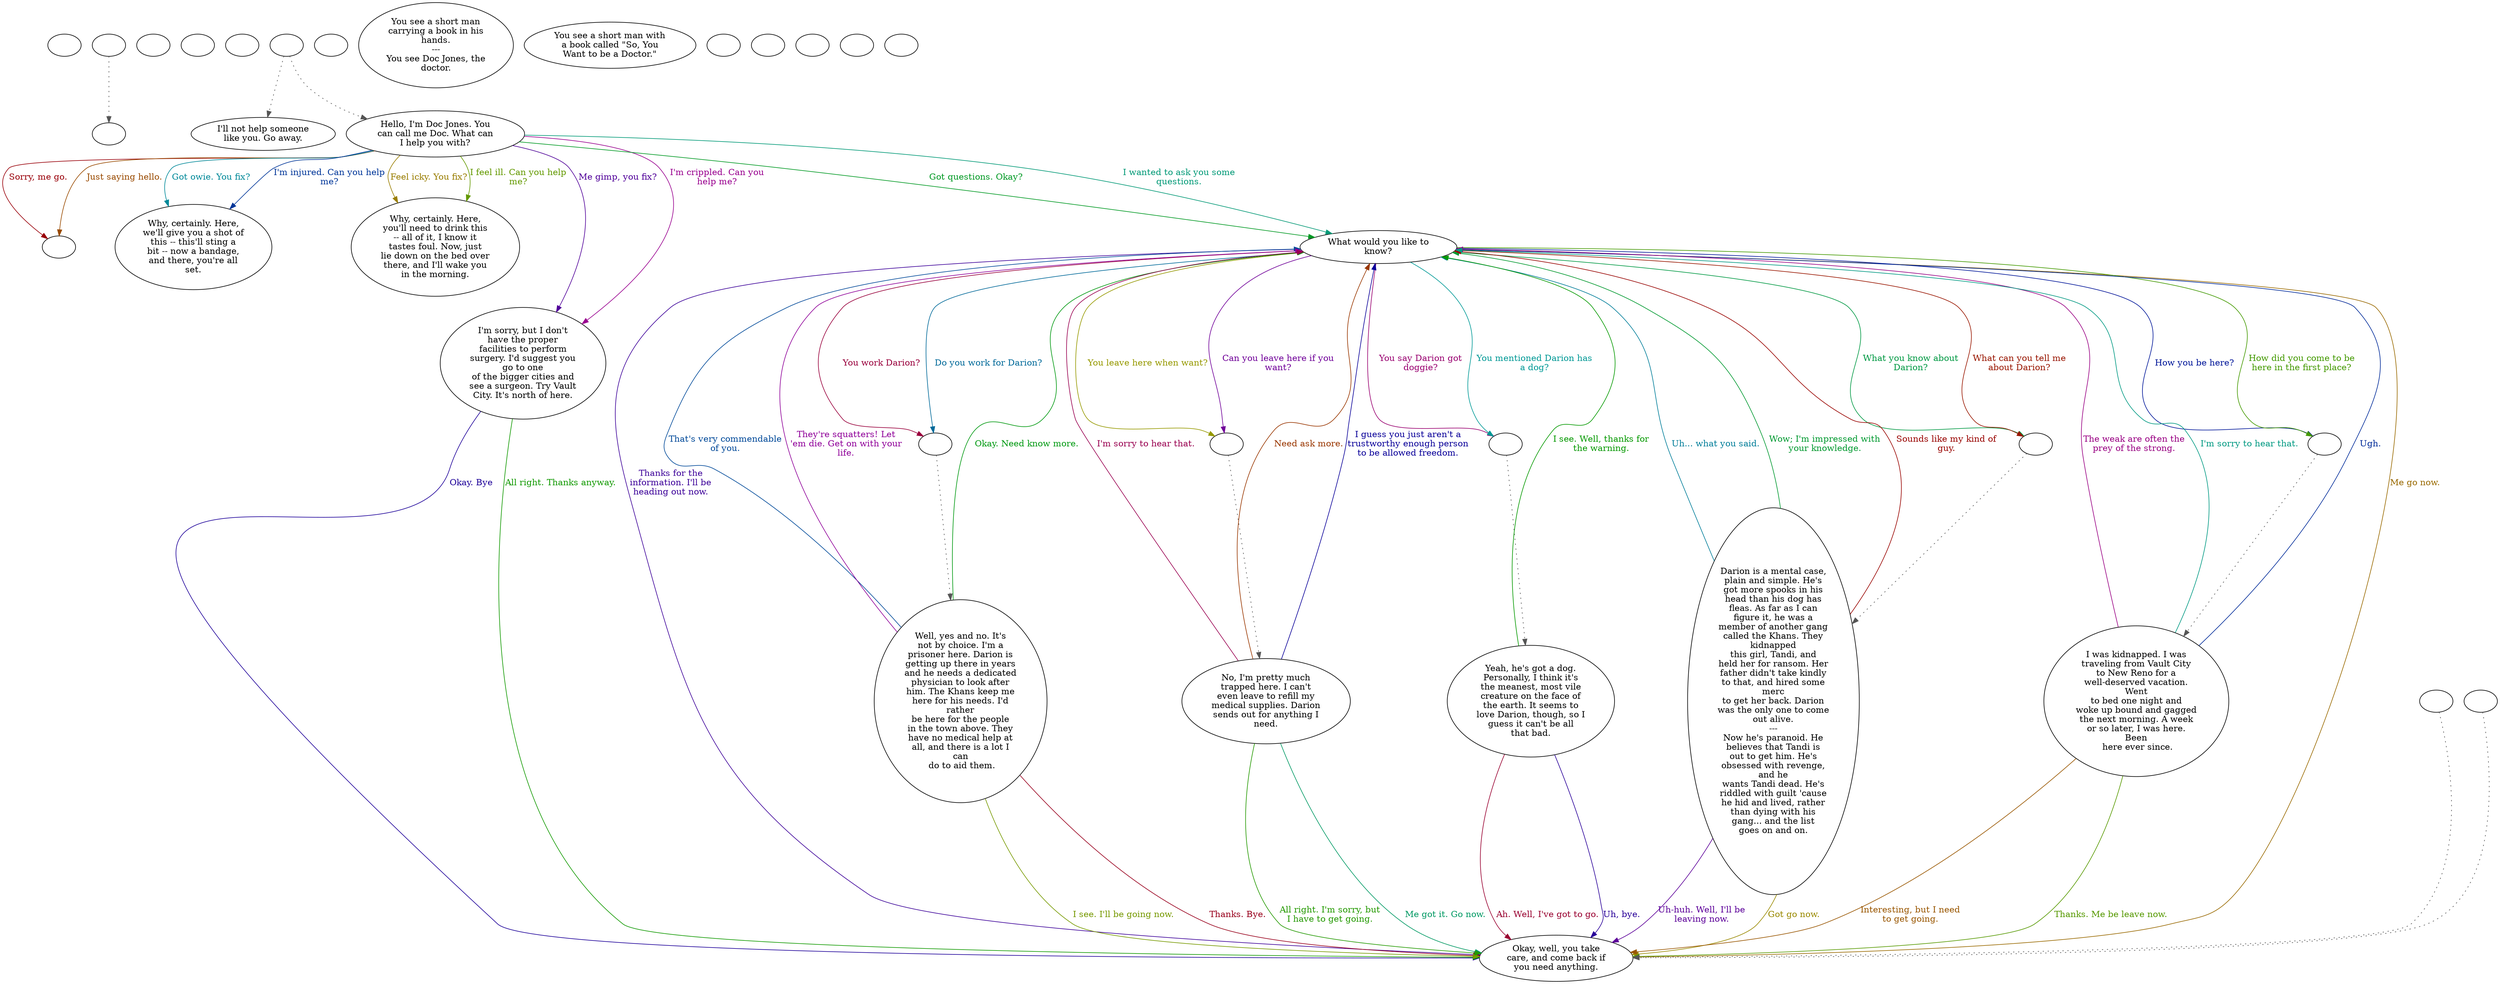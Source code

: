 digraph bcjones {
  "checkPartyMembersNearDoor" [style=filled       fillcolor="#FFFFFF"       color="#000000"]
  "checkPartyMembersNearDoor" [label=""]
  "old_pickup_p_proc" [style=filled       fillcolor="#FFFFFF"       color="#000000"]
  "old_pickup_p_proc" [label=""]
  "pickup_p_proc" [style=filled       fillcolor="#FFFFFF"       color="#000000"]
  "pickup_p_proc" -> "old_pickup_p_proc" [style=dotted color="#555555"]
  "pickup_p_proc" [label=""]
  "getTimeBit" [style=filled       fillcolor="#FFFFFF"       color="#000000"]
  "getTimeBit" [label=""]
  "start" [style=filled       fillcolor="#FFFFFF"       color="#000000"]
  "start" [label=""]
  "critter_p_proc" [style=filled       fillcolor="#FFFFFF"       color="#000000"]
  "critter_p_proc" [label=""]
  "talk_p_proc" [style=filled       fillcolor="#FFFFFF"       color="#000000"]
  "talk_p_proc" -> "Node011" [style=dotted color="#555555"]
  "talk_p_proc" -> "Node001" [style=dotted color="#555555"]
  "talk_p_proc" [label=""]
  "destroy_p_proc" [style=filled       fillcolor="#FFFFFF"       color="#000000"]
  "destroy_p_proc" [label=""]
  "look_at_p_proc" [style=filled       fillcolor="#FFFFFF"       color="#000000"]
  "look_at_p_proc" [label="You see a short man\ncarrying a book in his\nhands.\n---\nYou see Doc Jones, the\ndoctor."]
  "description_p_proc" [style=filled       fillcolor="#FFFFFF"       color="#000000"]
  "description_p_proc" [label="You see a short man with\na book called \"So, You\nWant to be a Doctor.\""]
  "use_skill_on_p_proc" [style=filled       fillcolor="#FFFFFF"       color="#000000"]
  "use_skill_on_p_proc" [label=""]
  "damage_p_proc" [style=filled       fillcolor="#FFFFFF"       color="#000000"]
  "damage_p_proc" [label=""]
  "map_enter_p_proc" [style=filled       fillcolor="#FFFFFF"       color="#000000"]
  "map_enter_p_proc" [label=""]
  "timed_event_p_proc" [style=filled       fillcolor="#FFFFFF"       color="#000000"]
  "timed_event_p_proc" [label=""]
  "Node998" [style=filled       fillcolor="#FFFFFF"       color="#000000"]
  "Node998" [label=""]
  "Node999" [style=filled       fillcolor="#FFFFFF"       color="#000000"]
  "Node999" [label=""]
  "Node001" [style=filled       fillcolor="#FFFFFF"       color="#000000"]
  "Node001" [label="Hello, I'm Doc Jones. You\ncan call me Doc. What can\nI help you with?"]
  "Node001" -> "Node002" [label="Got owie. You fix?" color="#008999" fontcolor="#008999"]
  "Node001" -> "Node003" [label="Feel icky. You fix?" color="#997D00" fontcolor="#997D00"]
  "Node001" -> "Node004" [label="Me gimp, you fix?" color="#500099" fontcolor="#500099"]
  "Node001" -> "Node005" [label="Got questions. Okay?" color="#009923" fontcolor="#009923"]
  "Node001" -> "Node999" [label="Sorry, me go." color="#990009" fontcolor="#990009"]
  "Node001" -> "Node002" [label="I'm injured. Can you help\nme?" color="#003699" fontcolor="#003699"]
  "Node001" -> "Node003" [label="I feel ill. Can you help\nme?" color="#639900" fontcolor="#639900"]
  "Node001" -> "Node004" [label="I'm crippled. Can you\nhelp me?" color="#99008F" fontcolor="#99008F"]
  "Node001" -> "Node005" [label="I wanted to ask you some\nquestions." color="#009976" fontcolor="#009976"]
  "Node001" -> "Node999" [label="Just saying hello." color="#994A00" fontcolor="#994A00"]
  "Node002" [style=filled       fillcolor="#FFFFFF"       color="#000000"]
  "Node002" [label="Why, certainly. Here,\nwe'll give you a shot of\nthis -- this'll sting a\nbit -- now a bandage,\nand there, you're all\nset."]
  "Node003" [style=filled       fillcolor="#FFFFFF"       color="#000000"]
  "Node003" [label="Why, certainly. Here,\nyou'll need to drink this\n-- all of it, I know it\ntastes foul. Now, just\nlie down on the bed over\nthere, and I'll wake you\nin the morning."]
  "Node004" [style=filled       fillcolor="#FFFFFF"       color="#000000"]
  "Node004" [label="I'm sorry, but I don't\nhave the proper\nfacilities to perform\nsurgery. I'd suggest you\ngo to one\nof the bigger cities and\nsee a surgeon. Try Vault\nCity. It's north of here."]
  "Node004" -> "Node012" [label="Okay. Bye" color="#1D0099" fontcolor="#1D0099"]
  "Node004" -> "Node012" [label="All right. Thanks anyway." color="#109900" fontcolor="#109900"]
  "Node005" [style=filled       fillcolor="#FFFFFF"       color="#000000"]
  "Node005" [label="What would you like to\nknow?"]
  "Node005" -> "Node006a" [label="You work Darion?" color="#99003C" fontcolor="#99003C"]
  "Node005" -> "Node006a" [label="Do you work for Darion?" color="#006999" fontcolor="#006999"]
  "Node005" -> "Node007a" [label="You leave here when want?" color="#969900" fontcolor="#969900"]
  "Node005" -> "Node007a" [label="Can you leave here if you\nwant?" color="#700099" fontcolor="#700099"]
  "Node005" -> "Node008a" [label="What you know about\nDarion?" color="#009943" fontcolor="#009943"]
  "Node005" -> "Node008a" [label="What can you tell me\nabout Darion?" color="#991600" fontcolor="#991600"]
  "Node005" -> "Node009a" [label="How you be here?" color="#001699" fontcolor="#001699"]
  "Node005" -> "Node009a" [label="How did you come to be\nhere in the first place?" color="#439900" fontcolor="#439900"]
  "Node005" -> "Node010a" [label="You say Darion got\ndoggie?" color="#990070" fontcolor="#990070"]
  "Node005" -> "Node010a" [label="You mentioned Darion has\na dog?" color="#009996" fontcolor="#009996"]
  "Node005" -> "Node012" [label="Me go now." color="#996900" fontcolor="#996900"]
  "Node005" -> "Node012" [label="Thanks for the\ninformation. I'll be\nheading out now." color="#3C0099" fontcolor="#3C0099"]
  "Node006" [style=filled       fillcolor="#FFFFFF"       color="#000000"]
  "Node006" [label="Well, yes and no. It's\nnot by choice. I'm a\nprisoner here. Darion is\ngetting up there in years\nand he needs a dedicated\nphysician to look after\nhim. The Khans keep me\nhere for his needs. I'd\nrather\nbe here for the people\nin the town above. They\nhave no medical help at\nall, and there is a lot I\ncan\n do to aid them."]
  "Node006" -> "Node005" [label="Okay. Need know more." color="#009910" fontcolor="#009910"]
  "Node006" -> "Node012" [label="Thanks. Bye." color="#99001D" fontcolor="#99001D"]
  "Node006" -> "Node005" [label="That's very commendable\nof you." color="#004999" fontcolor="#004999"]
  "Node006" -> "Node012" [label="I see. I'll be going now." color="#769900" fontcolor="#769900"]
  "Node006" -> "Node005" [label="They're squatters! Let\n'em die. Get on with your\nlife." color="#8F0099" fontcolor="#8F0099"]
  "Node007" [style=filled       fillcolor="#FFFFFF"       color="#000000"]
  "Node007" [label="No, I'm pretty much\ntrapped here. I can't\neven leave to refill my\nmedical supplies. Darion\nsends out for anything I\nneed."]
  "Node007" -> "Node012" [label="Me got it. Go now." color="#009963" fontcolor="#009963"]
  "Node007" -> "Node005" [label="Need ask more." color="#993600" fontcolor="#993600"]
  "Node007" -> "Node005" [label="I guess you just aren't a\ntrustworthy enough person\nto be allowed freedom." color="#090099" fontcolor="#090099"]
  "Node007" -> "Node012" [label="All right. I'm sorry, but\nI have to get going." color="#239900" fontcolor="#239900"]
  "Node007" -> "Node005" [label="I'm sorry to hear that." color="#990050" fontcolor="#990050"]
  "Node008" [style=filled       fillcolor="#FFFFFF"       color="#000000"]
  "Node008" [label="Darion is a mental case,\nplain and simple. He's\ngot more spooks in his\nhead than his dog has\nfleas. As far as I can\nfigure it, he was a\nmember of another gang\ncalled the Khans. They\nkidnapped\nthis girl, Tandi, and\nheld her for ransom. Her\nfather didn't take kindly\nto that, and hired some\nmerc\nto get her back. Darion\nwas the only one to come\nout alive.\n---\nNow he's paranoid. He\nbelieves that Tandi is\nout to get him. He's\nobsessed with revenge,\nand he\nwants Tandi dead. He's\nriddled with guilt 'cause\nhe hid and lived, rather\nthan dying with his\ngang... and the list\ngoes on and on."]
  "Node008" -> "Node005" [label="Uh... what you said." color="#007D99" fontcolor="#007D99"]
  "Node008" -> "Node012" [label="Got go now." color="#998900" fontcolor="#998900"]
  "Node008" -> "Node012" [label="Uh-huh. Well, I'll be\nleaving now." color="#5C0099" fontcolor="#5C0099"]
  "Node008" -> "Node005" [label="Wow; I'm impressed with\nyour knowledge." color="#00992F" fontcolor="#00992F"]
  "Node008" -> "Node005" [label="Sounds like my kind of\nguy." color="#990300" fontcolor="#990300"]
  "Node009" [style=filled       fillcolor="#FFFFFF"       color="#000000"]
  "Node009" [label="I was kidnapped. I was\ntraveling from Vault City\nto New Reno for a\nwell-deserved vacation.\nWent\nto bed one night and\nwoke up bound and gagged\nthe next morning. A week\nor so later, I was here.\nBeen\n here ever since."]
  "Node009" -> "Node005" [label="Ugh." color="#002A99" fontcolor="#002A99"]
  "Node009" -> "Node012" [label="Thanks. Me be leave now." color="#569900" fontcolor="#569900"]
  "Node009" -> "Node005" [label="The weak are often the\nprey of the strong." color="#990083" fontcolor="#990083"]
  "Node009" -> "Node005" [label="I'm sorry to hear that." color="#009982" fontcolor="#009982"]
  "Node009" -> "Node012" [label="Interesting, but I need\nto get going." color="#995600" fontcolor="#995600"]
  "Node010" [style=filled       fillcolor="#FFFFFF"       color="#000000"]
  "Node010" [label="Yeah, he's got a dog.\nPersonally, I think it's\nthe meanest, most vile\ncreature on the face of\nthe earth. It seems to\nlove Darion, though, so I\nguess it can't be all\nthat bad."]
  "Node010" -> "Node012" [label="Uh, bye." color="#290099" fontcolor="#290099"]
  "Node010" -> "Node005" [label="I see. Well, thanks for\nthe warning." color="#049900" fontcolor="#049900"]
  "Node010" -> "Node012" [label="Ah. Well, I've got to go." color="#990030" fontcolor="#990030"]
  "Node011" [style=filled       fillcolor="#FFFFFF"       color="#000000"]
  "Node011" [label="I'll not help someone\nlike you. Go away."]
  "Node012" [style=filled       fillcolor="#FFFFFF"       color="#000000"]
  "Node012" [label="Okay, well, you take\ncare, and come back if\nyou need anything."]
  "NodeHealHp" [style=filled       fillcolor="#FFFFFF"       color="#000000"]
  "NodeHealHp" -> "Node012" [style=dotted color="#555555"]
  "NodeHealHp" [label=""]
  "NodeHealRadPoison" [style=filled       fillcolor="#FFFFFF"       color="#000000"]
  "NodeHealRadPoison" -> "Node012" [style=dotted color="#555555"]
  "NodeHealRadPoison" [label=""]
  "Node006a" [style=filled       fillcolor="#FFFFFF"       color="#000000"]
  "Node006a" -> "Node006" [style=dotted color="#555555"]
  "Node006a" [label=""]
  "Node007a" [style=filled       fillcolor="#FFFFFF"       color="#000000"]
  "Node007a" -> "Node007" [style=dotted color="#555555"]
  "Node007a" [label=""]
  "Node008a" [style=filled       fillcolor="#FFFFFF"       color="#000000"]
  "Node008a" -> "Node008" [style=dotted color="#555555"]
  "Node008a" [label=""]
  "Node009a" [style=filled       fillcolor="#FFFFFF"       color="#000000"]
  "Node009a" -> "Node009" [style=dotted color="#555555"]
  "Node009a" [label=""]
  "Node010a" [style=filled       fillcolor="#FFFFFF"       color="#000000"]
  "Node010a" -> "Node010" [style=dotted color="#555555"]
  "Node010a" [label=""]
}